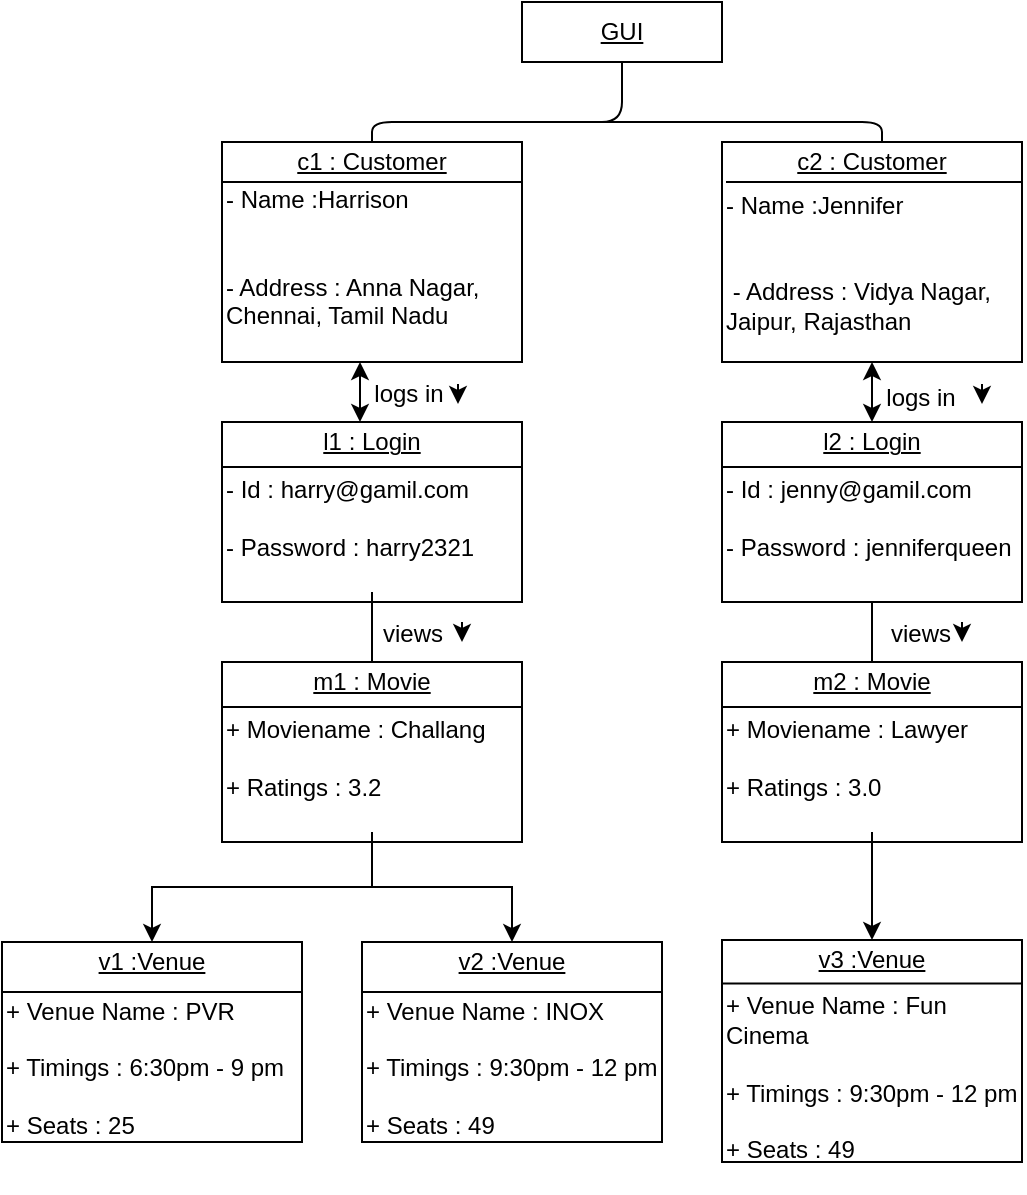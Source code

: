 <mxfile version="13.10.0" type="github">
  <diagram id="mL5rF6ahkpmDCyWBRrw3" name="Page-1">
    <mxGraphModel dx="1022" dy="695" grid="1" gridSize="10" guides="1" tooltips="1" connect="1" arrows="1" fold="1" page="1" pageScale="1" pageWidth="850" pageHeight="1100" math="0" shadow="0">
      <root>
        <mxCell id="0" />
        <mxCell id="1" parent="0" />
        <mxCell id="hyXzqiFq0XC-d8y5IQXb-1" value="&lt;u&gt;GUI&lt;/u&gt;" style="rounded=0;whiteSpace=wrap;html=1;" vertex="1" parent="1">
          <mxGeometry x="270" y="10" width="100" height="30" as="geometry" />
        </mxCell>
        <mxCell id="hyXzqiFq0XC-d8y5IQXb-2" value="" style="rounded=0;whiteSpace=wrap;html=1;" vertex="1" parent="1">
          <mxGeometry x="120" y="80" width="150" height="110" as="geometry" />
        </mxCell>
        <mxCell id="hyXzqiFq0XC-d8y5IQXb-5" value="&lt;u&gt;c1 : Customer&lt;/u&gt;" style="text;html=1;strokeColor=none;fillColor=none;align=center;verticalAlign=middle;whiteSpace=wrap;rounded=0;" vertex="1" parent="1">
          <mxGeometry x="130" y="80" width="130" height="20" as="geometry" />
        </mxCell>
        <mxCell id="hyXzqiFq0XC-d8y5IQXb-6" value="" style="endArrow=none;html=1;exitX=0;exitY=0;exitDx=0;exitDy=0;entryX=1;entryY=0.182;entryDx=0;entryDy=0;entryPerimeter=0;" edge="1" parent="1" source="hyXzqiFq0XC-d8y5IQXb-7" target="hyXzqiFq0XC-d8y5IQXb-2">
          <mxGeometry width="50" height="50" relative="1" as="geometry">
            <mxPoint x="160" y="150" as="sourcePoint" />
            <mxPoint x="210" y="100" as="targetPoint" />
            <Array as="points">
              <mxPoint x="240" y="100" />
            </Array>
          </mxGeometry>
        </mxCell>
        <mxCell id="hyXzqiFq0XC-d8y5IQXb-7" value="&lt;div align=&quot;left&quot;&gt;&lt;br&gt;&lt;/div&gt;&lt;div align=&quot;left&quot;&gt;- Name :Harrison&lt;/div&gt;&lt;div align=&quot;left&quot;&gt;&lt;br&gt;&lt;/div&gt;&lt;div align=&quot;left&quot;&gt;&lt;br&gt;&lt;/div&gt;&lt;div align=&quot;left&quot;&gt;- Address : Anna Nagar,&lt;/div&gt;&lt;div align=&quot;left&quot;&gt;Chennai, Tamil Nadu&lt;br&gt;&lt;/div&gt;&lt;div align=&quot;left&quot;&gt;&lt;br&gt;&lt;/div&gt;&lt;div align=&quot;left&quot;&gt;&lt;br&gt;&lt;/div&gt;" style="text;html=1;strokeColor=none;fillColor=none;align=left;verticalAlign=middle;whiteSpace=wrap;rounded=0;" vertex="1" parent="1">
          <mxGeometry x="120" y="100" width="150" height="90" as="geometry" />
        </mxCell>
        <mxCell id="hyXzqiFq0XC-d8y5IQXb-8" style="edgeStyle=orthogonalEdgeStyle;rounded=0;orthogonalLoop=1;jettySize=auto;html=1;exitX=0.5;exitY=1;exitDx=0;exitDy=0;" edge="1" parent="1" source="hyXzqiFq0XC-d8y5IQXb-2" target="hyXzqiFq0XC-d8y5IQXb-2">
          <mxGeometry relative="1" as="geometry" />
        </mxCell>
        <mxCell id="hyXzqiFq0XC-d8y5IQXb-9" value="" style="rounded=0;whiteSpace=wrap;html=1;" vertex="1" parent="1">
          <mxGeometry x="370" y="80" width="150" height="110" as="geometry" />
        </mxCell>
        <mxCell id="hyXzqiFq0XC-d8y5IQXb-10" value="&lt;u&gt;c2 : Customer&lt;/u&gt;" style="text;html=1;strokeColor=none;fillColor=none;align=center;verticalAlign=middle;whiteSpace=wrap;rounded=0;" vertex="1" parent="1">
          <mxGeometry x="380" y="80" width="130" height="20" as="geometry" />
        </mxCell>
        <mxCell id="hyXzqiFq0XC-d8y5IQXb-11" value="" style="endArrow=none;html=1;entryX=1;entryY=0.182;entryDx=0;entryDy=0;entryPerimeter=0;" edge="1" parent="1" target="hyXzqiFq0XC-d8y5IQXb-9">
          <mxGeometry width="50" height="50" relative="1" as="geometry">
            <mxPoint x="372" y="100" as="sourcePoint" />
            <mxPoint x="460" y="100" as="targetPoint" />
            <Array as="points">
              <mxPoint x="490" y="100" />
            </Array>
          </mxGeometry>
        </mxCell>
        <mxCell id="hyXzqiFq0XC-d8y5IQXb-12" value="&lt;div align=&quot;left&quot;&gt;- Name :Jennifer&lt;/div&gt;&lt;div align=&quot;left&quot;&gt;&lt;br&gt;&lt;/div&gt;&lt;div align=&quot;left&quot;&gt;&lt;br&gt;&lt;/div&gt;&lt;div align=&quot;left&quot;&gt;&amp;nbsp;- Address : Vidya Nagar,&lt;/div&gt;&lt;div align=&quot;left&quot;&gt;Jaipur, Rajasthan&lt;br&gt;&lt;/div&gt;&lt;div align=&quot;left&quot;&gt;&lt;br&gt;&lt;/div&gt;&lt;div align=&quot;left&quot;&gt;&lt;br&gt;&lt;/div&gt;" style="text;html=1;strokeColor=none;fillColor=none;align=left;verticalAlign=middle;whiteSpace=wrap;rounded=0;" vertex="1" parent="1">
          <mxGeometry x="370" y="120" width="150" height="70" as="geometry" />
        </mxCell>
        <mxCell id="hyXzqiFq0XC-d8y5IQXb-13" style="edgeStyle=orthogonalEdgeStyle;rounded=0;orthogonalLoop=1;jettySize=auto;html=1;exitX=0.5;exitY=1;exitDx=0;exitDy=0;" edge="1" parent="1" source="hyXzqiFq0XC-d8y5IQXb-9" target="hyXzqiFq0XC-d8y5IQXb-9">
          <mxGeometry relative="1" as="geometry" />
        </mxCell>
        <mxCell id="hyXzqiFq0XC-d8y5IQXb-14" value="" style="rounded=0;whiteSpace=wrap;html=1;" vertex="1" parent="1">
          <mxGeometry x="120" y="220" width="150" height="90" as="geometry" />
        </mxCell>
        <mxCell id="hyXzqiFq0XC-d8y5IQXb-15" value="l1 : Login" style="text;html=1;strokeColor=none;fillColor=none;align=center;verticalAlign=middle;whiteSpace=wrap;rounded=0;fontStyle=4" vertex="1" parent="1">
          <mxGeometry x="130" y="220" width="130" height="20" as="geometry" />
        </mxCell>
        <mxCell id="hyXzqiFq0XC-d8y5IQXb-82" value="" style="edgeStyle=orthogonalEdgeStyle;rounded=0;orthogonalLoop=1;jettySize=auto;html=1;" edge="1" parent="1" source="hyXzqiFq0XC-d8y5IQXb-17" target="hyXzqiFq0XC-d8y5IQXb-32">
          <mxGeometry relative="1" as="geometry" />
        </mxCell>
        <mxCell id="hyXzqiFq0XC-d8y5IQXb-83" value="" style="edgeStyle=orthogonalEdgeStyle;rounded=0;orthogonalLoop=1;jettySize=auto;html=1;" edge="1" parent="1" source="hyXzqiFq0XC-d8y5IQXb-17" target="hyXzqiFq0XC-d8y5IQXb-32">
          <mxGeometry relative="1" as="geometry" />
        </mxCell>
        <mxCell id="hyXzqiFq0XC-d8y5IQXb-17" value="&lt;div align=&quot;left&quot;&gt;&lt;br&gt;&lt;/div&gt;&lt;div align=&quot;left&quot;&gt;- Id : harry@gamil.com&lt;br&gt;&lt;/div&gt;&lt;div align=&quot;left&quot;&gt;&lt;br&gt;&lt;/div&gt;&lt;div align=&quot;left&quot;&gt;- Password : harry2321&lt;br&gt;&lt;/div&gt;&lt;div align=&quot;left&quot;&gt;&lt;br&gt;&lt;/div&gt;&lt;div align=&quot;left&quot;&gt;&lt;br&gt;&lt;/div&gt;" style="text;html=1;strokeColor=none;fillColor=none;align=left;verticalAlign=middle;whiteSpace=wrap;rounded=0;" vertex="1" parent="1">
          <mxGeometry x="120" y="245" width="150" height="60" as="geometry" />
        </mxCell>
        <mxCell id="hyXzqiFq0XC-d8y5IQXb-18" style="edgeStyle=orthogonalEdgeStyle;rounded=0;orthogonalLoop=1;jettySize=auto;html=1;exitX=0.5;exitY=1;exitDx=0;exitDy=0;" edge="1" parent="1" source="hyXzqiFq0XC-d8y5IQXb-14" target="hyXzqiFq0XC-d8y5IQXb-14">
          <mxGeometry relative="1" as="geometry" />
        </mxCell>
        <mxCell id="hyXzqiFq0XC-d8y5IQXb-24" value="" style="endArrow=none;html=1;exitX=0;exitY=0.25;exitDx=0;exitDy=0;entryX=1;entryY=0.25;entryDx=0;entryDy=0;" edge="1" parent="1" source="hyXzqiFq0XC-d8y5IQXb-14" target="hyXzqiFq0XC-d8y5IQXb-14">
          <mxGeometry width="50" height="50" relative="1" as="geometry">
            <mxPoint x="30" y="280" as="sourcePoint" />
            <mxPoint x="80" y="230" as="targetPoint" />
          </mxGeometry>
        </mxCell>
        <mxCell id="hyXzqiFq0XC-d8y5IQXb-25" value="" style="rounded=0;whiteSpace=wrap;html=1;" vertex="1" parent="1">
          <mxGeometry x="370" y="220" width="150" height="90" as="geometry" />
        </mxCell>
        <mxCell id="hyXzqiFq0XC-d8y5IQXb-26" value="&lt;u&gt;l2 : Login&lt;/u&gt;" style="text;html=1;strokeColor=none;fillColor=none;align=center;verticalAlign=middle;whiteSpace=wrap;rounded=0;" vertex="1" parent="1">
          <mxGeometry x="380" y="220" width="130" height="20" as="geometry" />
        </mxCell>
        <mxCell id="hyXzqiFq0XC-d8y5IQXb-27" value="&lt;div align=&quot;left&quot;&gt;&lt;br&gt;&lt;/div&gt;&lt;div align=&quot;left&quot;&gt;- Id : jenny@gamil.com&lt;br&gt;&lt;/div&gt;&lt;div align=&quot;left&quot;&gt;&lt;br&gt;&lt;/div&gt;&lt;div align=&quot;left&quot;&gt;- Password : jenniferqueen&lt;br&gt;&lt;/div&gt;&lt;div align=&quot;left&quot;&gt;&lt;br&gt;&lt;/div&gt;&lt;div align=&quot;left&quot;&gt;&lt;br&gt;&lt;/div&gt;" style="text;html=1;strokeColor=none;fillColor=none;align=left;verticalAlign=middle;whiteSpace=wrap;rounded=0;" vertex="1" parent="1">
          <mxGeometry x="370" y="245" width="150" height="60" as="geometry" />
        </mxCell>
        <mxCell id="hyXzqiFq0XC-d8y5IQXb-28" style="edgeStyle=orthogonalEdgeStyle;rounded=0;orthogonalLoop=1;jettySize=auto;html=1;exitX=0.5;exitY=1;exitDx=0;exitDy=0;" edge="1" parent="1" source="hyXzqiFq0XC-d8y5IQXb-25" target="hyXzqiFq0XC-d8y5IQXb-25">
          <mxGeometry relative="1" as="geometry" />
        </mxCell>
        <mxCell id="hyXzqiFq0XC-d8y5IQXb-29" value="" style="endArrow=none;html=1;exitX=0;exitY=0.25;exitDx=0;exitDy=0;entryX=1;entryY=0.25;entryDx=0;entryDy=0;" edge="1" parent="1" source="hyXzqiFq0XC-d8y5IQXb-25" target="hyXzqiFq0XC-d8y5IQXb-25">
          <mxGeometry width="50" height="50" relative="1" as="geometry">
            <mxPoint x="280" y="280" as="sourcePoint" />
            <mxPoint x="330" y="230" as="targetPoint" />
          </mxGeometry>
        </mxCell>
        <mxCell id="hyXzqiFq0XC-d8y5IQXb-30" value="" style="rounded=0;whiteSpace=wrap;html=1;" vertex="1" parent="1">
          <mxGeometry x="120" y="340" width="150" height="90" as="geometry" />
        </mxCell>
        <mxCell id="hyXzqiFq0XC-d8y5IQXb-31" value="&lt;u&gt;m1 : Movie&lt;/u&gt;" style="text;html=1;strokeColor=none;fillColor=none;align=center;verticalAlign=middle;whiteSpace=wrap;rounded=0;" vertex="1" parent="1">
          <mxGeometry x="130" y="340" width="130" height="20" as="geometry" />
        </mxCell>
        <mxCell id="hyXzqiFq0XC-d8y5IQXb-79" style="edgeStyle=orthogonalEdgeStyle;rounded=0;orthogonalLoop=1;jettySize=auto;html=1;entryX=0.5;entryY=0;entryDx=0;entryDy=0;" edge="1" parent="1" source="hyXzqiFq0XC-d8y5IQXb-32" target="hyXzqiFq0XC-d8y5IQXb-46">
          <mxGeometry relative="1" as="geometry" />
        </mxCell>
        <mxCell id="hyXzqiFq0XC-d8y5IQXb-81" style="edgeStyle=orthogonalEdgeStyle;rounded=0;orthogonalLoop=1;jettySize=auto;html=1;entryX=0.5;entryY=0;entryDx=0;entryDy=0;" edge="1" parent="1" source="hyXzqiFq0XC-d8y5IQXb-32" target="hyXzqiFq0XC-d8y5IQXb-61">
          <mxGeometry relative="1" as="geometry" />
        </mxCell>
        <mxCell id="hyXzqiFq0XC-d8y5IQXb-32" value="&lt;div align=&quot;left&quot;&gt;&lt;br&gt;&lt;/div&gt;&lt;div align=&quot;left&quot;&gt;+ Moviename : Challang&lt;br&gt;&lt;/div&gt;&lt;div align=&quot;left&quot;&gt;&lt;br&gt;&lt;/div&gt;&lt;div align=&quot;left&quot;&gt;+ Ratings : 3.2&lt;br&gt;&lt;/div&gt;&lt;div align=&quot;left&quot;&gt;&lt;br&gt;&lt;/div&gt;&lt;div align=&quot;left&quot;&gt;&lt;br&gt;&lt;/div&gt;" style="text;html=1;strokeColor=none;fillColor=none;align=left;verticalAlign=middle;whiteSpace=wrap;rounded=0;" vertex="1" parent="1">
          <mxGeometry x="120" y="365" width="150" height="60" as="geometry" />
        </mxCell>
        <mxCell id="hyXzqiFq0XC-d8y5IQXb-33" style="edgeStyle=orthogonalEdgeStyle;rounded=0;orthogonalLoop=1;jettySize=auto;html=1;exitX=0.5;exitY=1;exitDx=0;exitDy=0;" edge="1" parent="1" source="hyXzqiFq0XC-d8y5IQXb-30" target="hyXzqiFq0XC-d8y5IQXb-30">
          <mxGeometry relative="1" as="geometry" />
        </mxCell>
        <mxCell id="hyXzqiFq0XC-d8y5IQXb-34" value="" style="endArrow=none;html=1;exitX=0;exitY=0.25;exitDx=0;exitDy=0;entryX=1;entryY=0.25;entryDx=0;entryDy=0;" edge="1" parent="1" source="hyXzqiFq0XC-d8y5IQXb-30" target="hyXzqiFq0XC-d8y5IQXb-30">
          <mxGeometry width="50" height="50" relative="1" as="geometry">
            <mxPoint x="30" y="400" as="sourcePoint" />
            <mxPoint x="80" y="350" as="targetPoint" />
          </mxGeometry>
        </mxCell>
        <mxCell id="hyXzqiFq0XC-d8y5IQXb-40" value="" style="rounded=0;whiteSpace=wrap;html=1;" vertex="1" parent="1">
          <mxGeometry x="370" y="340" width="150" height="90" as="geometry" />
        </mxCell>
        <mxCell id="hyXzqiFq0XC-d8y5IQXb-41" value="&lt;u&gt;m2 : Movie&lt;/u&gt;" style="text;html=1;strokeColor=none;fillColor=none;align=center;verticalAlign=middle;whiteSpace=wrap;rounded=0;" vertex="1" parent="1">
          <mxGeometry x="380" y="340" width="130" height="20" as="geometry" />
        </mxCell>
        <mxCell id="hyXzqiFq0XC-d8y5IQXb-70" style="edgeStyle=orthogonalEdgeStyle;rounded=0;orthogonalLoop=1;jettySize=auto;html=1;entryX=0.5;entryY=0;entryDx=0;entryDy=0;" edge="1" parent="1" source="hyXzqiFq0XC-d8y5IQXb-42" target="hyXzqiFq0XC-d8y5IQXb-66">
          <mxGeometry relative="1" as="geometry" />
        </mxCell>
        <mxCell id="hyXzqiFq0XC-d8y5IQXb-42" value="&lt;div align=&quot;left&quot;&gt;&lt;br&gt;&lt;/div&gt;&lt;div align=&quot;left&quot;&gt;+ Moviename : Lawyer&lt;br&gt;&lt;/div&gt;&lt;div align=&quot;left&quot;&gt;&lt;br&gt;&lt;/div&gt;&lt;div align=&quot;left&quot;&gt;+ Ratings : 3.0&lt;br&gt;&lt;/div&gt;&lt;div align=&quot;left&quot;&gt;&lt;br&gt;&lt;/div&gt;&lt;div align=&quot;left&quot;&gt;&lt;br&gt;&lt;/div&gt;" style="text;html=1;strokeColor=none;fillColor=none;align=left;verticalAlign=middle;whiteSpace=wrap;rounded=0;" vertex="1" parent="1">
          <mxGeometry x="370" y="365" width="150" height="60" as="geometry" />
        </mxCell>
        <mxCell id="hyXzqiFq0XC-d8y5IQXb-43" style="edgeStyle=orthogonalEdgeStyle;rounded=0;orthogonalLoop=1;jettySize=auto;html=1;exitX=0.5;exitY=1;exitDx=0;exitDy=0;" edge="1" parent="1" source="hyXzqiFq0XC-d8y5IQXb-40" target="hyXzqiFq0XC-d8y5IQXb-40">
          <mxGeometry relative="1" as="geometry" />
        </mxCell>
        <mxCell id="hyXzqiFq0XC-d8y5IQXb-44" value="" style="endArrow=none;html=1;exitX=0;exitY=0.25;exitDx=0;exitDy=0;entryX=1;entryY=0.25;entryDx=0;entryDy=0;" edge="1" parent="1" source="hyXzqiFq0XC-d8y5IQXb-40" target="hyXzqiFq0XC-d8y5IQXb-40">
          <mxGeometry width="50" height="50" relative="1" as="geometry">
            <mxPoint x="280" y="400" as="sourcePoint" />
            <mxPoint x="330" y="350" as="targetPoint" />
          </mxGeometry>
        </mxCell>
        <mxCell id="hyXzqiFq0XC-d8y5IQXb-45" value="" style="rounded=0;whiteSpace=wrap;html=1;" vertex="1" parent="1">
          <mxGeometry x="190" y="480" width="150" height="100" as="geometry" />
        </mxCell>
        <mxCell id="hyXzqiFq0XC-d8y5IQXb-46" value="&lt;u&gt;v2 :Venue&lt;/u&gt;" style="text;html=1;strokeColor=none;fillColor=none;align=center;verticalAlign=middle;whiteSpace=wrap;rounded=0;" vertex="1" parent="1">
          <mxGeometry x="200" y="480" width="130" height="20" as="geometry" />
        </mxCell>
        <mxCell id="hyXzqiFq0XC-d8y5IQXb-47" value="&lt;div align=&quot;left&quot;&gt;&lt;br&gt;&lt;/div&gt;&lt;div align=&quot;left&quot;&gt;+ Venue Name : INOX&lt;/div&gt;&lt;div align=&quot;left&quot;&gt;&lt;br&gt;&lt;/div&gt;&lt;div align=&quot;left&quot;&gt;+ Timings : 9:30pm - 12 pm&lt;br&gt;&lt;/div&gt;&lt;div align=&quot;left&quot;&gt;&lt;br&gt;&lt;/div&gt;+ Seats : 49&lt;br&gt;&lt;div align=&quot;left&quot;&gt;&lt;br&gt;&lt;/div&gt;" style="text;html=1;strokeColor=none;fillColor=none;align=left;verticalAlign=middle;whiteSpace=wrap;rounded=0;" vertex="1" parent="1">
          <mxGeometry x="190" y="513" width="150" height="60" as="geometry" />
        </mxCell>
        <mxCell id="hyXzqiFq0XC-d8y5IQXb-48" style="edgeStyle=orthogonalEdgeStyle;rounded=0;orthogonalLoop=1;jettySize=auto;html=1;exitX=0.5;exitY=1;exitDx=0;exitDy=0;" edge="1" parent="1" source="hyXzqiFq0XC-d8y5IQXb-45" target="hyXzqiFq0XC-d8y5IQXb-45">
          <mxGeometry relative="1" as="geometry" />
        </mxCell>
        <mxCell id="hyXzqiFq0XC-d8y5IQXb-49" value="" style="endArrow=none;html=1;exitX=0;exitY=0.25;exitDx=0;exitDy=0;entryX=1;entryY=0.25;entryDx=0;entryDy=0;" edge="1" parent="1" source="hyXzqiFq0XC-d8y5IQXb-45" target="hyXzqiFq0XC-d8y5IQXb-45">
          <mxGeometry width="50" height="50" relative="1" as="geometry">
            <mxPoint x="100" y="540" as="sourcePoint" />
            <mxPoint x="150" y="490" as="targetPoint" />
          </mxGeometry>
        </mxCell>
        <mxCell id="hyXzqiFq0XC-d8y5IQXb-60" value="" style="rounded=0;whiteSpace=wrap;html=1;" vertex="1" parent="1">
          <mxGeometry x="10" y="480" width="150" height="100" as="geometry" />
        </mxCell>
        <mxCell id="hyXzqiFq0XC-d8y5IQXb-61" value="&lt;u&gt;v1 :Venue&lt;/u&gt;" style="text;html=1;strokeColor=none;fillColor=none;align=center;verticalAlign=middle;whiteSpace=wrap;rounded=0;" vertex="1" parent="1">
          <mxGeometry x="20" y="480" width="130" height="20" as="geometry" />
        </mxCell>
        <mxCell id="hyXzqiFq0XC-d8y5IQXb-62" value="&lt;div align=&quot;left&quot;&gt;&lt;br&gt;&lt;/div&gt;&lt;div align=&quot;left&quot;&gt;+ Venue Name : PVR&lt;/div&gt;&lt;div align=&quot;left&quot;&gt;&lt;br&gt;&lt;/div&gt;&lt;div align=&quot;left&quot;&gt;+ Timings : 6:30pm - 9 pm&lt;br&gt;&lt;/div&gt;&lt;div align=&quot;left&quot;&gt;&lt;br&gt;&lt;/div&gt;+ Seats : 25&lt;br&gt;&lt;div align=&quot;left&quot;&gt;&lt;br&gt;&lt;/div&gt;" style="text;html=1;strokeColor=none;fillColor=none;align=left;verticalAlign=middle;whiteSpace=wrap;rounded=0;" vertex="1" parent="1">
          <mxGeometry x="10" y="513" width="150" height="60" as="geometry" />
        </mxCell>
        <mxCell id="hyXzqiFq0XC-d8y5IQXb-63" style="edgeStyle=orthogonalEdgeStyle;rounded=0;orthogonalLoop=1;jettySize=auto;html=1;exitX=0.5;exitY=1;exitDx=0;exitDy=0;" edge="1" parent="1" source="hyXzqiFq0XC-d8y5IQXb-60" target="hyXzqiFq0XC-d8y5IQXb-60">
          <mxGeometry relative="1" as="geometry" />
        </mxCell>
        <mxCell id="hyXzqiFq0XC-d8y5IQXb-64" value="" style="endArrow=none;html=1;exitX=0;exitY=0.25;exitDx=0;exitDy=0;entryX=1;entryY=0.25;entryDx=0;entryDy=0;" edge="1" parent="1" source="hyXzqiFq0XC-d8y5IQXb-60" target="hyXzqiFq0XC-d8y5IQXb-60">
          <mxGeometry width="50" height="50" relative="1" as="geometry">
            <mxPoint x="-80" y="540" as="sourcePoint" />
            <mxPoint x="-30" y="490" as="targetPoint" />
          </mxGeometry>
        </mxCell>
        <mxCell id="hyXzqiFq0XC-d8y5IQXb-65" value="" style="rounded=0;whiteSpace=wrap;html=1;" vertex="1" parent="1">
          <mxGeometry x="370" y="479" width="150" height="111" as="geometry" />
        </mxCell>
        <mxCell id="hyXzqiFq0XC-d8y5IQXb-66" value="&lt;u&gt;v3 :Venue&lt;/u&gt;" style="text;html=1;strokeColor=none;fillColor=none;align=center;verticalAlign=middle;whiteSpace=wrap;rounded=0;" vertex="1" parent="1">
          <mxGeometry x="380" y="479" width="130" height="20" as="geometry" />
        </mxCell>
        <mxCell id="hyXzqiFq0XC-d8y5IQXb-67" value="&lt;div align=&quot;left&quot;&gt;&lt;br&gt;&lt;/div&gt;&lt;div align=&quot;left&quot;&gt;+ Venue Name : Fun Cinema&lt;br&gt;&lt;/div&gt;&lt;div align=&quot;left&quot;&gt;&lt;br&gt;&lt;/div&gt;&lt;div align=&quot;left&quot;&gt;+ Timings : 9:30pm - 12 pm&lt;br&gt;&lt;/div&gt;&lt;div align=&quot;left&quot;&gt;&lt;br&gt;&lt;/div&gt;+ Seats : 49&lt;br&gt;&lt;div align=&quot;left&quot;&gt;&lt;br&gt;&lt;/div&gt;" style="text;html=1;strokeColor=none;fillColor=none;align=left;verticalAlign=middle;whiteSpace=wrap;rounded=0;" vertex="1" parent="1">
          <mxGeometry x="370" y="522" width="150" height="52" as="geometry" />
        </mxCell>
        <mxCell id="hyXzqiFq0XC-d8y5IQXb-68" style="edgeStyle=orthogonalEdgeStyle;rounded=0;orthogonalLoop=1;jettySize=auto;html=1;exitX=0.5;exitY=1;exitDx=0;exitDy=0;" edge="1" parent="1" source="hyXzqiFq0XC-d8y5IQXb-65" target="hyXzqiFq0XC-d8y5IQXb-65">
          <mxGeometry relative="1" as="geometry" />
        </mxCell>
        <mxCell id="hyXzqiFq0XC-d8y5IQXb-69" value="" style="endArrow=none;html=1;exitX=0;exitY=0.25;exitDx=0;exitDy=0;entryX=1;entryY=0.25;entryDx=0;entryDy=0;" edge="1" parent="1">
          <mxGeometry width="50" height="50" relative="1" as="geometry">
            <mxPoint x="370" y="500.75" as="sourcePoint" />
            <mxPoint x="520" y="500.75" as="targetPoint" />
          </mxGeometry>
        </mxCell>
        <mxCell id="hyXzqiFq0XC-d8y5IQXb-72" value="" style="endArrow=classic;startArrow=classic;html=1;exitX=0.5;exitY=0;exitDx=0;exitDy=0;" edge="1" parent="1" source="hyXzqiFq0XC-d8y5IQXb-26" target="hyXzqiFq0XC-d8y5IQXb-12">
          <mxGeometry width="50" height="50" relative="1" as="geometry">
            <mxPoint x="580" y="260" as="sourcePoint" />
            <mxPoint x="630" y="210" as="targetPoint" />
          </mxGeometry>
        </mxCell>
        <mxCell id="hyXzqiFq0XC-d8y5IQXb-78" value="" style="endArrow=classic;startArrow=classic;html=1;exitX=0.5;exitY=0;exitDx=0;exitDy=0;" edge="1" parent="1">
          <mxGeometry width="50" height="50" relative="1" as="geometry">
            <mxPoint x="189" y="220" as="sourcePoint" />
            <mxPoint x="189" y="190" as="targetPoint" />
          </mxGeometry>
        </mxCell>
        <mxCell id="hyXzqiFq0XC-d8y5IQXb-85" value="" style="endArrow=none;html=1;entryX=0.5;entryY=1;entryDx=0;entryDy=0;exitX=0.5;exitY=0;exitDx=0;exitDy=0;" edge="1" parent="1" source="hyXzqiFq0XC-d8y5IQXb-41" target="hyXzqiFq0XC-d8y5IQXb-25">
          <mxGeometry width="50" height="50" relative="1" as="geometry">
            <mxPoint x="450" y="340" as="sourcePoint" />
            <mxPoint x="480" y="310" as="targetPoint" />
          </mxGeometry>
        </mxCell>
        <mxCell id="hyXzqiFq0XC-d8y5IQXb-86" value="" style="endArrow=none;html=1;exitX=0.5;exitY=0;exitDx=0;exitDy=0;entryX=0.5;entryY=1;entryDx=0;entryDy=0;" edge="1" parent="1" source="hyXzqiFq0XC-d8y5IQXb-2" target="hyXzqiFq0XC-d8y5IQXb-1">
          <mxGeometry width="50" height="50" relative="1" as="geometry">
            <mxPoint x="300" y="100" as="sourcePoint" />
            <mxPoint x="350" y="50" as="targetPoint" />
            <Array as="points">
              <mxPoint x="195" y="70" />
              <mxPoint x="320" y="70" />
            </Array>
          </mxGeometry>
        </mxCell>
        <mxCell id="hyXzqiFq0XC-d8y5IQXb-87" value="" style="endArrow=none;html=1;" edge="1" parent="1">
          <mxGeometry width="50" height="50" relative="1" as="geometry">
            <mxPoint x="450" y="80" as="sourcePoint" />
            <mxPoint x="310" y="70" as="targetPoint" />
            <Array as="points">
              <mxPoint x="450" y="70" />
            </Array>
          </mxGeometry>
        </mxCell>
        <mxCell id="hyXzqiFq0XC-d8y5IQXb-90" value="logs in" style="text;html=1;align=center;verticalAlign=middle;resizable=0;points=[];autosize=1;" vertex="1" parent="1">
          <mxGeometry x="188" y="196" width="50" height="20" as="geometry" />
        </mxCell>
        <mxCell id="hyXzqiFq0XC-d8y5IQXb-91" value="" style="endArrow=classic;html=1;" edge="1" parent="1">
          <mxGeometry width="50" height="50" relative="1" as="geometry">
            <mxPoint x="238" y="201" as="sourcePoint" />
            <mxPoint x="238" y="211" as="targetPoint" />
          </mxGeometry>
        </mxCell>
        <mxCell id="hyXzqiFq0XC-d8y5IQXb-92" value="" style="endArrow=classic;html=1;" edge="1" parent="1">
          <mxGeometry width="50" height="50" relative="1" as="geometry">
            <mxPoint x="500" y="201" as="sourcePoint" />
            <mxPoint x="500" y="211" as="targetPoint" />
          </mxGeometry>
        </mxCell>
        <mxCell id="hyXzqiFq0XC-d8y5IQXb-93" value="" style="endArrow=classic;html=1;" edge="1" parent="1">
          <mxGeometry width="50" height="50" relative="1" as="geometry">
            <mxPoint x="240" y="320" as="sourcePoint" />
            <mxPoint x="240" y="330" as="targetPoint" />
          </mxGeometry>
        </mxCell>
        <mxCell id="hyXzqiFq0XC-d8y5IQXb-94" value="" style="endArrow=classic;html=1;" edge="1" parent="1">
          <mxGeometry width="50" height="50" relative="1" as="geometry">
            <mxPoint x="490" y="320" as="sourcePoint" />
            <mxPoint x="490" y="330" as="targetPoint" />
          </mxGeometry>
        </mxCell>
        <mxCell id="hyXzqiFq0XC-d8y5IQXb-95" value="logs in" style="text;html=1;align=center;verticalAlign=middle;resizable=0;points=[];autosize=1;" vertex="1" parent="1">
          <mxGeometry x="444" y="198" width="50" height="20" as="geometry" />
        </mxCell>
        <mxCell id="hyXzqiFq0XC-d8y5IQXb-96" value="views" style="text;html=1;align=center;verticalAlign=middle;resizable=0;points=[];autosize=1;" vertex="1" parent="1">
          <mxGeometry x="190" y="316" width="50" height="20" as="geometry" />
        </mxCell>
        <mxCell id="hyXzqiFq0XC-d8y5IQXb-97" value="views" style="text;html=1;align=center;verticalAlign=middle;resizable=0;points=[];autosize=1;" vertex="1" parent="1">
          <mxGeometry x="444" y="316" width="50" height="20" as="geometry" />
        </mxCell>
      </root>
    </mxGraphModel>
  </diagram>
</mxfile>
